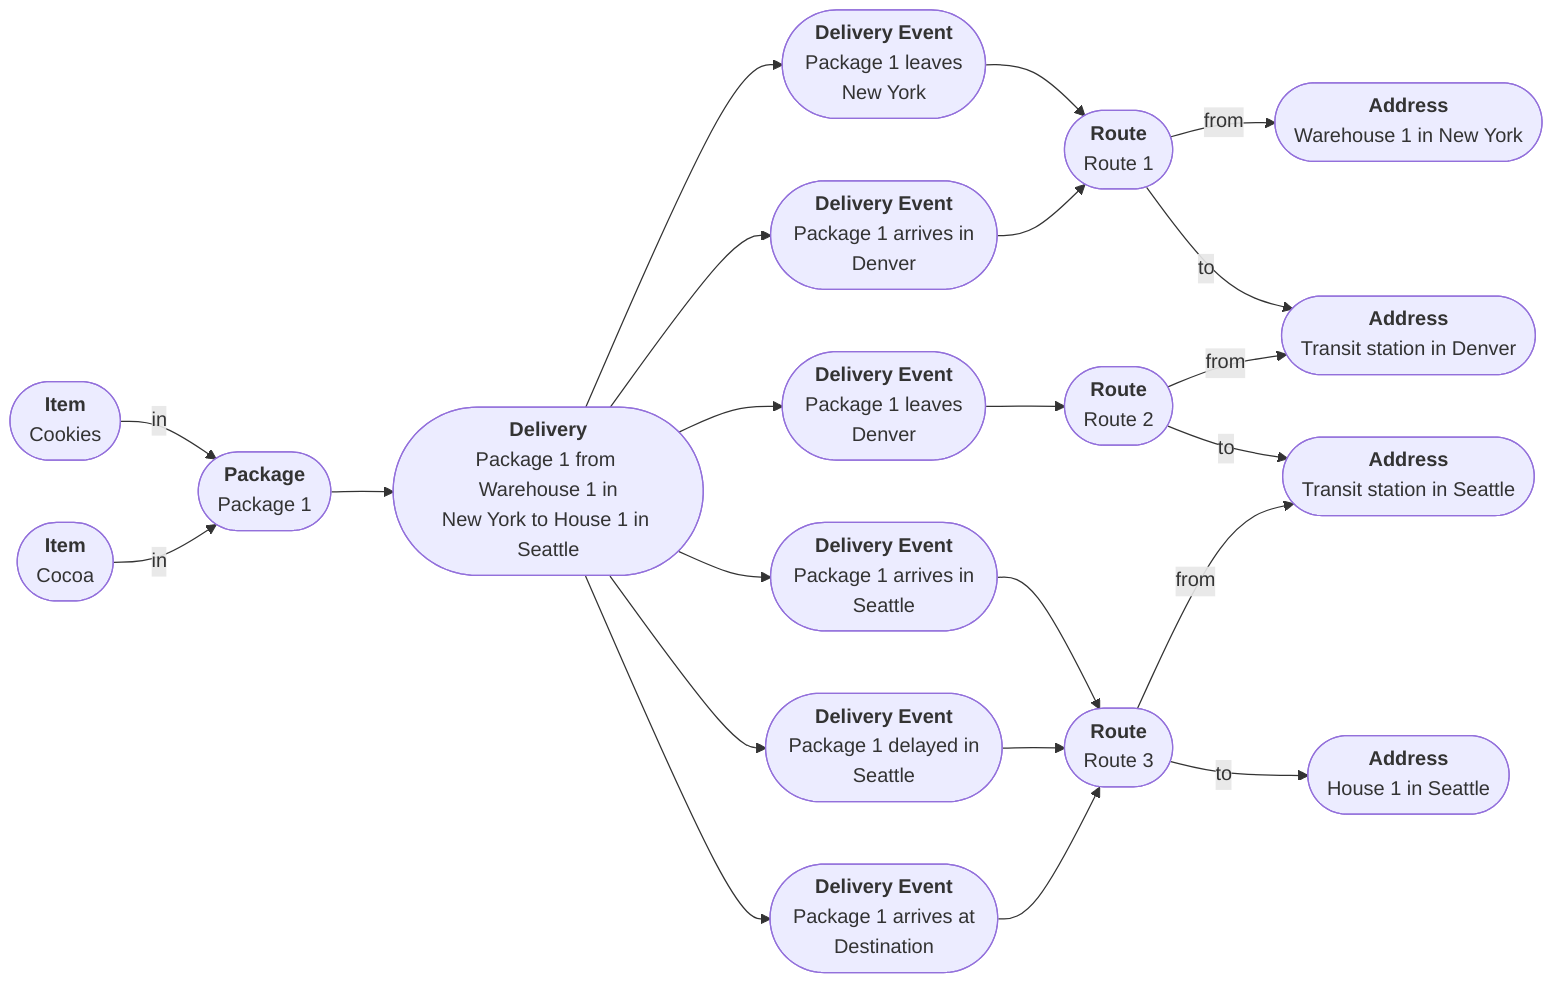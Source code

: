 flowchart LR
    package([<b>Package</b><br>Package 1])
    delivery([<b>Delivery</b><br>Package 1 from Warehouse 1 in<br>New York to House 1 in Seattle])
    r1([<b>Route</b><br>Route 1])
    r2([<b>Route</b><br>Route 2])
    r3([<b>Route</b><br>Route 3])
    addr1([<b>Address</b><br>Warehouse 1 in New York])
    addr2([<b>Address</b><br>Transit station in Denver])
    addr3([<b>Address</b><br>Transit station in Seattle])
    addr4([<b>Address</b><br>House 1 in Seattle])
    r1 --> |from| addr1
    r1 --> |to| addr2
    r2 --> |from| addr2
    r2 --> |to| addr3
    r3 --> |from| addr3
    r3 --> |to| addr4
    deEv1([<b>Delivery Event</b><br>Package 1 leaves<br>New York])
    deEv2([<b>Delivery Event</b><br>Package 1 arrives in<br>Denver])
    deEv3([<b>Delivery Event</b><br>Package 1 leaves<br>Denver])
    deEv4([<b>Delivery Event</b><br>Package 1 arrives in<br>Seattle]) 
    deEv5([<b>Delivery Event</b><br>Package 1 delayed in<br>Seattle]) 
    deEv6([<b>Delivery Event</b><br>Package 1 arrives at<br>Destination]) 
    deEv1 --> r1
    deEv2 --> r1
    deEv3 --> r2
    deEv4 --> r3
    deEv5 --> r3
    deEv6 --> r3
    package --> delivery
    delivery --> deEv1 & deEv2 & deEv3 & deEv4 & deEv5 & deEv6
    cookies([<b>Item</b><br>Cookies])
    cocoa([<b>Item</b><br>Cocoa])
    cookies & cocoa-->|in| package